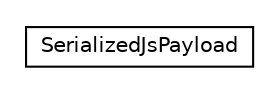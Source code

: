 #!/usr/local/bin/dot
#
# Class diagram 
# Generated by UMLGraph version R5_6-24-gf6e263 (http://www.umlgraph.org/)
#

digraph G {
	edge [fontname="Helvetica",fontsize=10,labelfontname="Helvetica",labelfontsize=10];
	node [fontname="Helvetica",fontsize=10,shape=plaintext];
	nodesep=0.25;
	ranksep=0.5;
	// io.reinert.requestor.gwt.payload.SerializedJsPayload
	c5000 [label=<<table title="io.reinert.requestor.gwt.payload.SerializedJsPayload" border="0" cellborder="1" cellspacing="0" cellpadding="2" port="p" href="./SerializedJsPayload.html">
		<tr><td><table border="0" cellspacing="0" cellpadding="1">
<tr><td align="center" balign="center"> SerializedJsPayload </td></tr>
		</table></td></tr>
		</table>>, URL="./SerializedJsPayload.html", fontname="Helvetica", fontcolor="black", fontsize=10.0];
}

